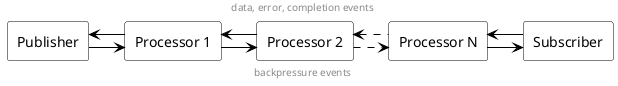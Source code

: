 @startuml

skinparam linetype ortho
skinparam RectangleBackgroundColor white
skinparam RectangleBorderColor black
skinparam RectangleFontName Source Sans Pro
skinparam ArrowColor black

center header
data, error, completion events
end header

center footer
backpressure events
end footer

rectangle Publisher {
}

rectangle Processor1 [
  Processor 1
]

rectangle Processor2 [
  Processor 2
]

rectangle ProcessorN [
  Processor N
]

rectangle Subscriber {
}

Publisher <- Processor1
Publisher -right> Processor1

Processor1 <- Processor2
Processor1 -right> Processor2

Processor2 <. ProcessorN
Processor2 .right> ProcessorN

ProcessorN <- Subscriber
ProcessorN -right> Subscriber

@enduml

